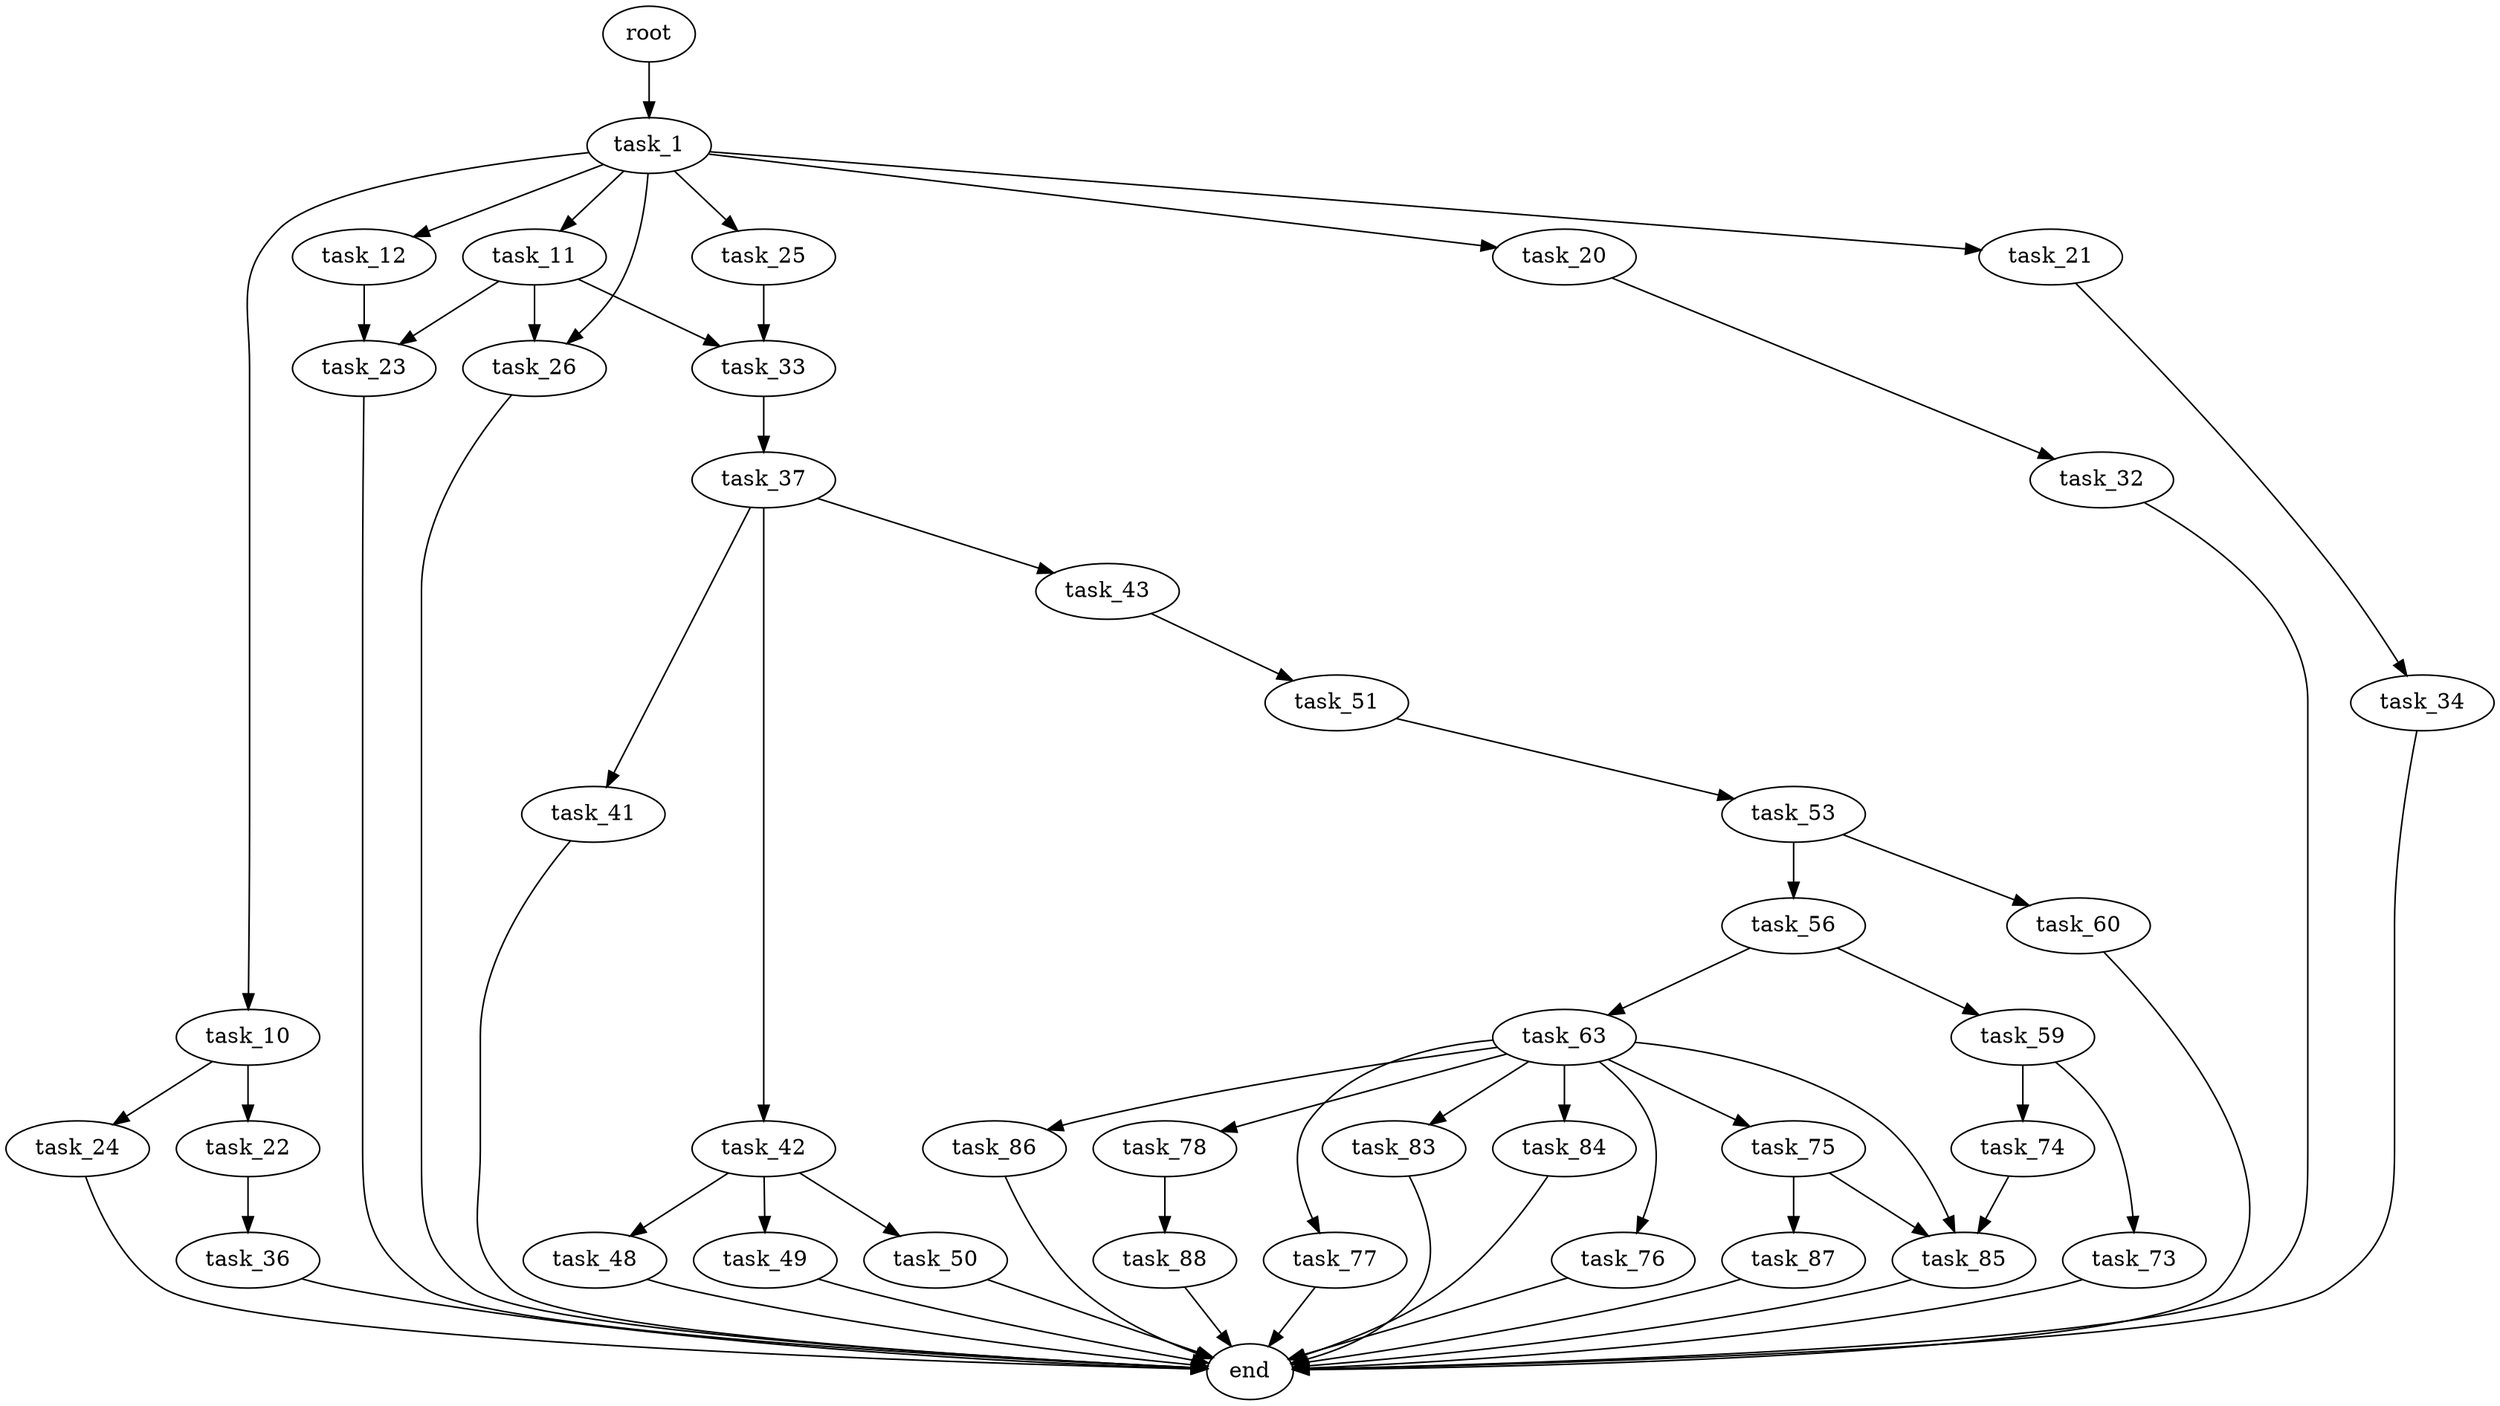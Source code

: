 digraph G {
  root [size="0.000000"];
  task_1 [size="134217728000.000000"];
  task_10 [size="3496827138.000000"];
  task_11 [size="35909375509.000000"];
  task_12 [size="172531644057.000000"];
  task_20 [size="368293445632.000000"];
  task_21 [size="782757789696.000000"];
  task_22 [size="2008323514.000000"];
  task_23 [size="99811995334.000000"];
  task_24 [size="495065312723.000000"];
  task_25 [size="68719476736.000000"];
  task_26 [size="16649873891.000000"];
  task_32 [size="1312764268294.000000"];
  task_33 [size="17001226680.000000"];
  task_34 [size="16535200491.000000"];
  task_36 [size="239711257069.000000"];
  task_37 [size="650189017662.000000"];
  task_41 [size="375050635890.000000"];
  task_42 [size="15083712054.000000"];
  task_43 [size="134217728000.000000"];
  task_48 [size="368293445632.000000"];
  task_49 [size="368293445632.000000"];
  task_50 [size="70765660847.000000"];
  task_51 [size="116732244918.000000"];
  task_53 [size="782757789696.000000"];
  task_56 [size="327522695597.000000"];
  task_59 [size="68719476736.000000"];
  task_60 [size="549755813888.000000"];
  task_63 [size="161199138950.000000"];
  task_73 [size="28991029248.000000"];
  task_74 [size="462877931088.000000"];
  task_75 [size="549755813888.000000"];
  task_76 [size="83740528736.000000"];
  task_77 [size="782757789696.000000"];
  task_78 [size="368293445632.000000"];
  task_83 [size="873352352259.000000"];
  task_84 [size="1762338945.000000"];
  task_85 [size="782757789696.000000"];
  task_86 [size="172687080259.000000"];
  task_87 [size="782757789696.000000"];
  task_88 [size="17197152760.000000"];
  end [size="0.000000"];

  root -> task_1 [size="1.000000"];
  task_1 -> task_10 [size="209715200.000000"];
  task_1 -> task_11 [size="209715200.000000"];
  task_1 -> task_12 [size="209715200.000000"];
  task_1 -> task_20 [size="209715200.000000"];
  task_1 -> task_21 [size="209715200.000000"];
  task_1 -> task_25 [size="209715200.000000"];
  task_1 -> task_26 [size="209715200.000000"];
  task_10 -> task_22 [size="209715200.000000"];
  task_10 -> task_24 [size="209715200.000000"];
  task_11 -> task_23 [size="134217728.000000"];
  task_11 -> task_26 [size="134217728.000000"];
  task_11 -> task_33 [size="134217728.000000"];
  task_12 -> task_23 [size="301989888.000000"];
  task_20 -> task_32 [size="411041792.000000"];
  task_21 -> task_34 [size="679477248.000000"];
  task_22 -> task_36 [size="75497472.000000"];
  task_23 -> end [size="1.000000"];
  task_24 -> end [size="1.000000"];
  task_25 -> task_33 [size="134217728.000000"];
  task_26 -> end [size="1.000000"];
  task_32 -> end [size="1.000000"];
  task_33 -> task_37 [size="679477248.000000"];
  task_34 -> end [size="1.000000"];
  task_36 -> end [size="1.000000"];
  task_37 -> task_41 [size="411041792.000000"];
  task_37 -> task_42 [size="411041792.000000"];
  task_37 -> task_43 [size="411041792.000000"];
  task_41 -> end [size="1.000000"];
  task_42 -> task_48 [size="301989888.000000"];
  task_42 -> task_49 [size="301989888.000000"];
  task_42 -> task_50 [size="301989888.000000"];
  task_43 -> task_51 [size="209715200.000000"];
  task_48 -> end [size="1.000000"];
  task_49 -> end [size="1.000000"];
  task_50 -> end [size="1.000000"];
  task_51 -> task_53 [size="134217728.000000"];
  task_53 -> task_56 [size="679477248.000000"];
  task_53 -> task_60 [size="679477248.000000"];
  task_56 -> task_59 [size="536870912.000000"];
  task_56 -> task_63 [size="536870912.000000"];
  task_59 -> task_73 [size="134217728.000000"];
  task_59 -> task_74 [size="134217728.000000"];
  task_60 -> end [size="1.000000"];
  task_63 -> task_75 [size="134217728.000000"];
  task_63 -> task_76 [size="134217728.000000"];
  task_63 -> task_77 [size="134217728.000000"];
  task_63 -> task_78 [size="134217728.000000"];
  task_63 -> task_83 [size="134217728.000000"];
  task_63 -> task_84 [size="134217728.000000"];
  task_63 -> task_85 [size="134217728.000000"];
  task_63 -> task_86 [size="134217728.000000"];
  task_73 -> end [size="1.000000"];
  task_74 -> task_85 [size="411041792.000000"];
  task_75 -> task_85 [size="536870912.000000"];
  task_75 -> task_87 [size="536870912.000000"];
  task_76 -> end [size="1.000000"];
  task_77 -> end [size="1.000000"];
  task_78 -> task_88 [size="411041792.000000"];
  task_83 -> end [size="1.000000"];
  task_84 -> end [size="1.000000"];
  task_85 -> end [size="1.000000"];
  task_86 -> end [size="1.000000"];
  task_87 -> end [size="1.000000"];
  task_88 -> end [size="1.000000"];
}
